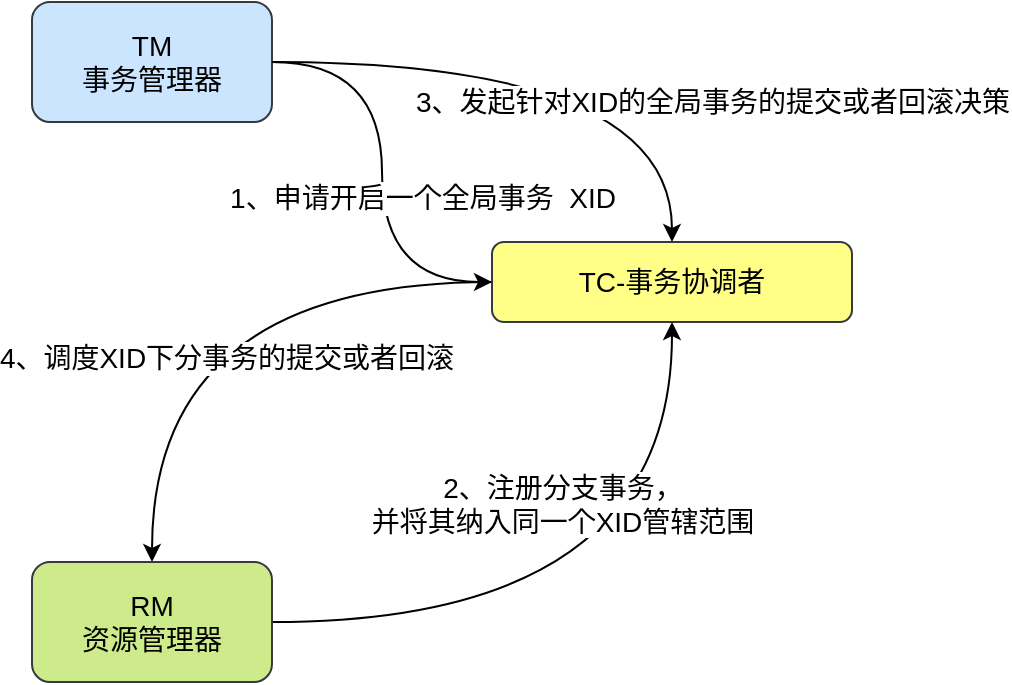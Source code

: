 <mxfile version="14.1.8" type="device"><diagram id="RsBAAYxRO3uKd19JdUO6" name="第 1 页"><mxGraphModel dx="852" dy="494" grid="1" gridSize="10" guides="1" tooltips="1" connect="1" arrows="1" fold="1" page="1" pageScale="1" pageWidth="827" pageHeight="1169" math="0" shadow="0"><root><mxCell id="0"/><mxCell id="1" parent="0"/><mxCell id="NW0Gi_bF0NAev_d4BIsP-18" value="" style="edgeStyle=orthogonalEdgeStyle;curved=1;rounded=0;orthogonalLoop=1;jettySize=auto;html=1;fontSize=14;" edge="1" parent="1" source="NW0Gi_bF0NAev_d4BIsP-1" target="NW0Gi_bF0NAev_d4BIsP-6"><mxGeometry relative="1" as="geometry"><mxPoint x="110" y="462" as="targetPoint"/></mxGeometry></mxCell><mxCell id="NW0Gi_bF0NAev_d4BIsP-19" value="4、调度XID下分事务的提交或者回滚" style="edgeLabel;html=1;align=center;verticalAlign=middle;resizable=0;points=[];fontSize=14;" vertex="1" connectable="0" parent="NW0Gi_bF0NAev_d4BIsP-18"><mxGeometry x="0.342" y="37" relative="1" as="geometry"><mxPoint as="offset"/></mxGeometry></mxCell><mxCell id="NW0Gi_bF0NAev_d4BIsP-1" value="TC-事务协调者" style="rounded=1;whiteSpace=wrap;html=1;fontSize=14;fillColor=#ffff88;strokeColor=#36393d;" vertex="1" parent="1"><mxGeometry x="350" y="180" width="180" height="40" as="geometry"/></mxCell><mxCell id="NW0Gi_bF0NAev_d4BIsP-4" value="" style="edgeStyle=orthogonalEdgeStyle;rounded=0;orthogonalLoop=1;jettySize=auto;html=1;fontSize=14;entryX=0;entryY=0.5;entryDx=0;entryDy=0;curved=1;" edge="1" parent="1" source="NW0Gi_bF0NAev_d4BIsP-2" target="NW0Gi_bF0NAev_d4BIsP-1"><mxGeometry relative="1" as="geometry"><mxPoint x="250" y="200" as="targetPoint"/></mxGeometry></mxCell><mxCell id="NW0Gi_bF0NAev_d4BIsP-5" value="1、申请开启一个全局事务&amp;nbsp; XID" style="edgeLabel;html=1;align=center;verticalAlign=middle;resizable=0;points=[];fontSize=14;" vertex="1" connectable="0" parent="NW0Gi_bF0NAev_d4BIsP-4"><mxGeometry x="-0.135" y="9" relative="1" as="geometry"><mxPoint x="11" y="28" as="offset"/></mxGeometry></mxCell><mxCell id="NW0Gi_bF0NAev_d4BIsP-2" value="TM&lt;br&gt;事务管理器" style="rounded=1;whiteSpace=wrap;html=1;fontSize=14;fillColor=#cce5ff;strokeColor=#36393d;" vertex="1" parent="1"><mxGeometry x="120" y="60" width="120" height="60" as="geometry"/></mxCell><mxCell id="NW0Gi_bF0NAev_d4BIsP-9" value="" style="edgeStyle=orthogonalEdgeStyle;curved=1;rounded=0;orthogonalLoop=1;jettySize=auto;html=1;fontSize=14;" edge="1" parent="1" source="NW0Gi_bF0NAev_d4BIsP-6" target="NW0Gi_bF0NAev_d4BIsP-1"><mxGeometry relative="1" as="geometry"><mxPoint x="260" y="310" as="targetPoint"/></mxGeometry></mxCell><mxCell id="NW0Gi_bF0NAev_d4BIsP-10" value="2、注册分支事务，&lt;br&gt;并将其纳入同一个XID管辖范围" style="edgeLabel;html=1;align=center;verticalAlign=middle;resizable=0;points=[];fontSize=14;" vertex="1" connectable="0" parent="NW0Gi_bF0NAev_d4BIsP-9"><mxGeometry x="-0.174" y="59" relative="1" as="geometry"><mxPoint as="offset"/></mxGeometry></mxCell><mxCell id="NW0Gi_bF0NAev_d4BIsP-6" value="RM&lt;br&gt;资源管理器" style="rounded=1;whiteSpace=wrap;html=1;fontSize=14;fillColor=#cdeb8b;strokeColor=#36393d;" vertex="1" parent="1"><mxGeometry x="120" y="340" width="120" height="60" as="geometry"/></mxCell><mxCell id="NW0Gi_bF0NAev_d4BIsP-15" value="" style="endArrow=classic;html=1;fontSize=14;entryX=0.5;entryY=0;entryDx=0;entryDy=0;edgeStyle=orthogonalEdgeStyle;curved=1;" edge="1" parent="1" source="NW0Gi_bF0NAev_d4BIsP-2" target="NW0Gi_bF0NAev_d4BIsP-1"><mxGeometry width="50" height="50" relative="1" as="geometry"><mxPoint x="180" y="60" as="sourcePoint"/><mxPoint x="440" y="210" as="targetPoint"/></mxGeometry></mxCell><mxCell id="NW0Gi_bF0NAev_d4BIsP-16" value="3、发起针对XID的全局事务的提交或者回滚决策" style="edgeLabel;html=1;align=center;verticalAlign=middle;resizable=0;points=[];fontSize=14;" vertex="1" connectable="0" parent="NW0Gi_bF0NAev_d4BIsP-15"><mxGeometry x="-0.132" y="-5" relative="1" as="geometry"><mxPoint x="94" y="15" as="offset"/></mxGeometry></mxCell></root></mxGraphModel></diagram></mxfile>